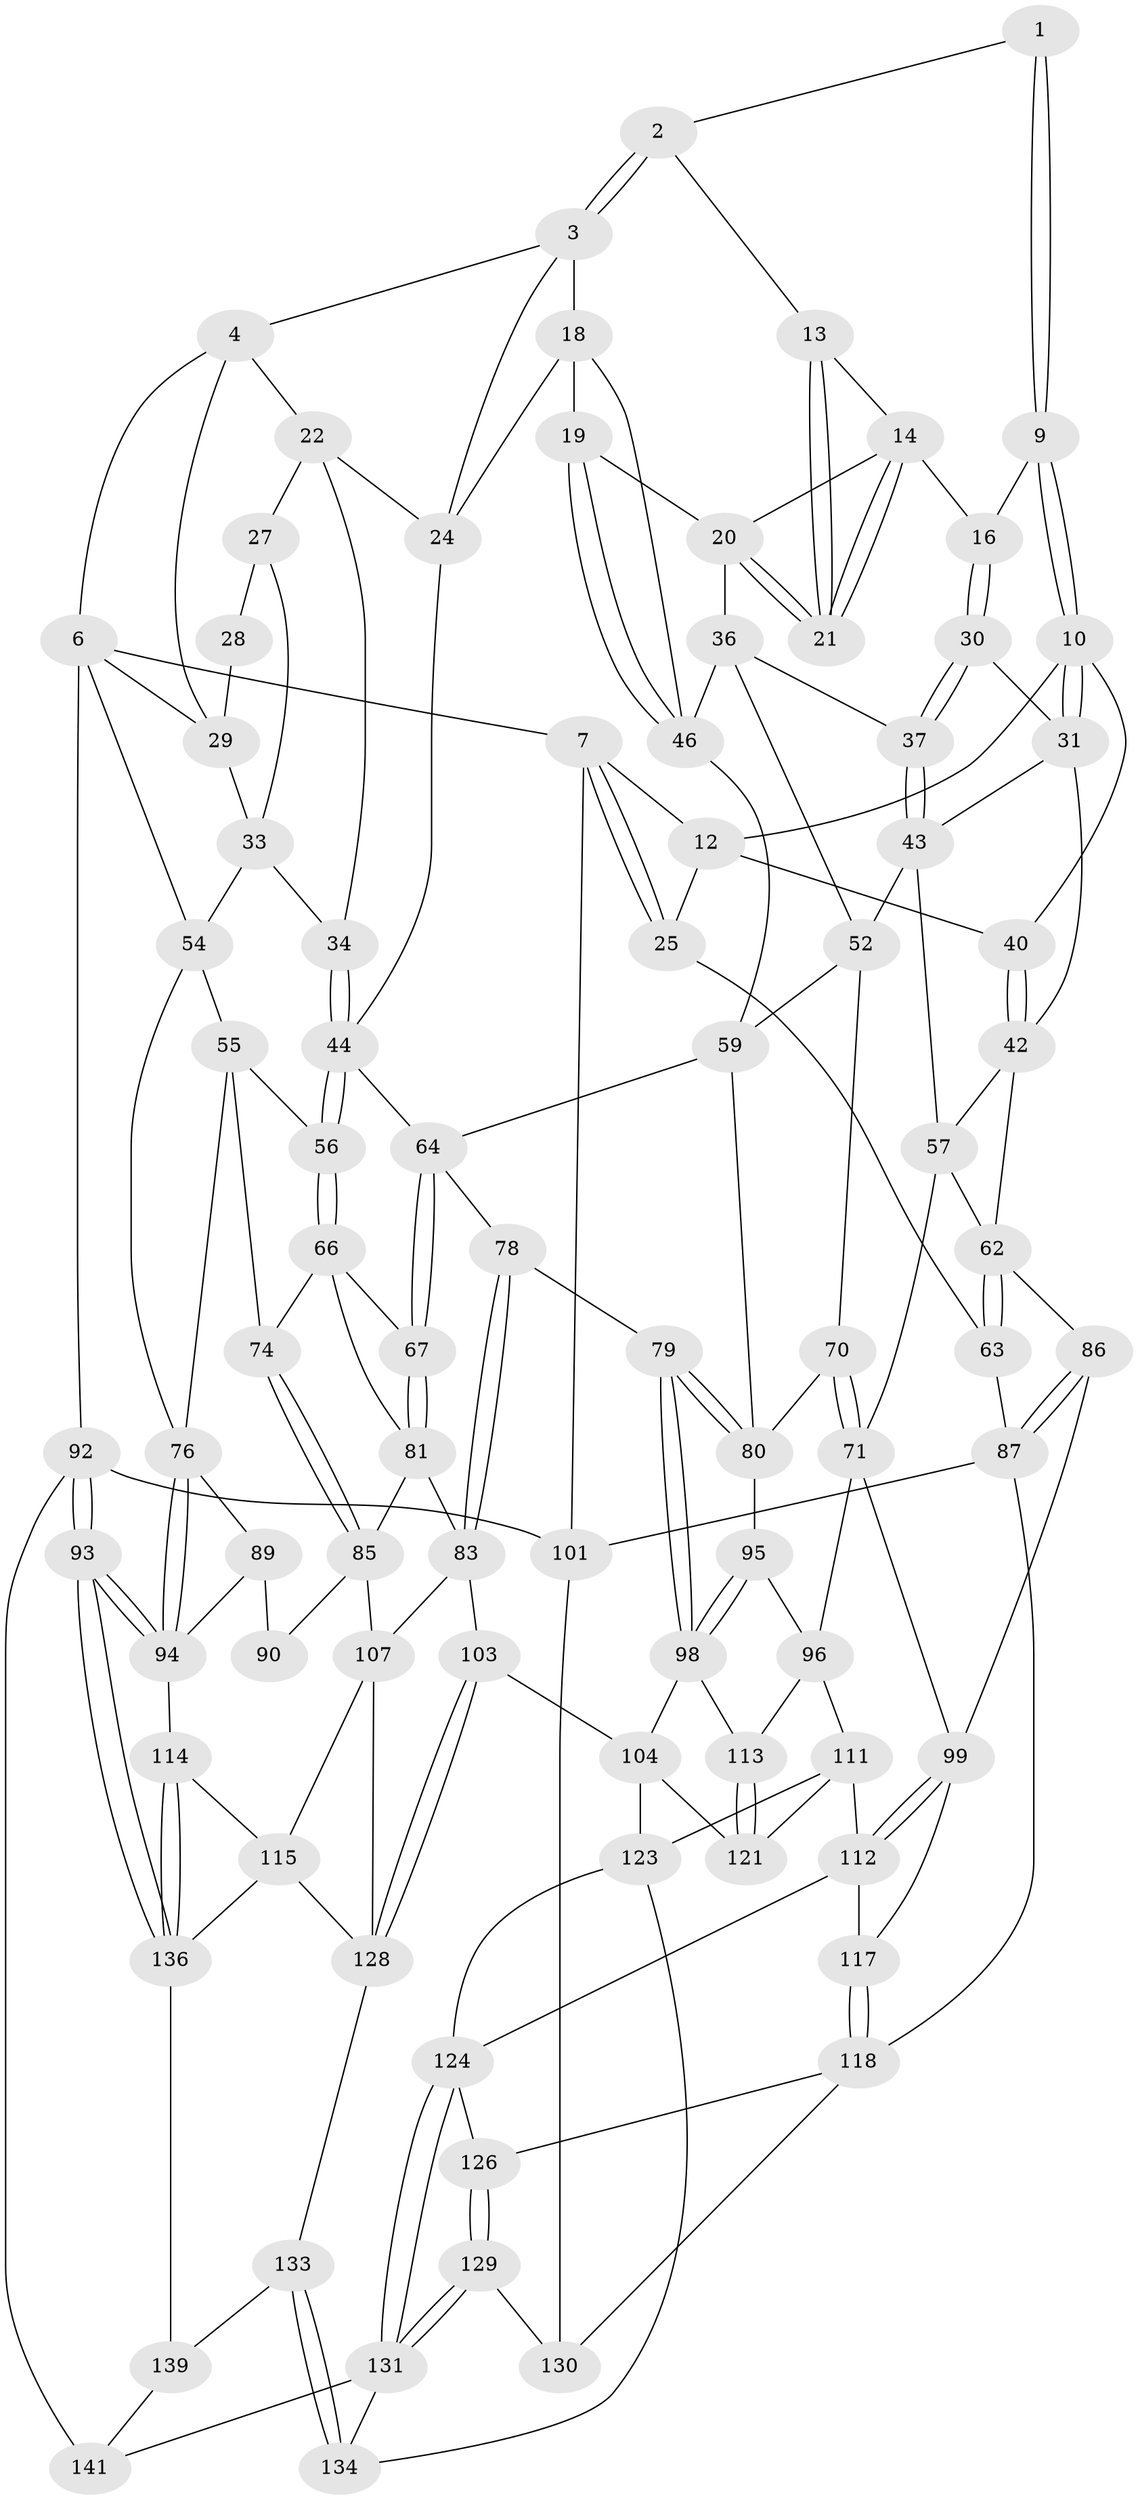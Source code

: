 // Generated by graph-tools (version 1.1) at 2025/24/03/03/25 07:24:38]
// undirected, 89 vertices, 197 edges
graph export_dot {
graph [start="1"]
  node [color=gray90,style=filled];
  1 [pos="+0.39542456455863295+0"];
  2 [pos="+0.47229371626052585+0"];
  3 [pos="+0.6185850754401752+0",super="+17"];
  4 [pos="+0.651865524408919+0",super="+5"];
  6 [pos="+1+0",super="+51"];
  7 [pos="+0+0",super="+8"];
  9 [pos="+0.3303555693845781+0.053224194638052"];
  10 [pos="+0.22996967374556646+0.09158586590226385",super="+11"];
  12 [pos="+0.14702323878545948+0",super="+26"];
  13 [pos="+0.4481616756747888+0"];
  14 [pos="+0.4033559310865209+0.09060977794152922",super="+15"];
  16 [pos="+0.33790676151783583+0.06958574623527992"];
  18 [pos="+0.5766978567569366+0.0667198103867613",super="+39"];
  19 [pos="+0.46045450327189125+0.1285589718321683"];
  20 [pos="+0.45562899070561513+0.12544861530374085",super="+35"];
  21 [pos="+0.45329377371416113+0.12165534837611056"];
  22 [pos="+0.7454711032075362+0.0077822348595190756",super="+23"];
  24 [pos="+0.6335040943103675+0.12940319022522326",super="+38"];
  25 [pos="+0+0.2116874846928287"];
  27 [pos="+0.7679775527518393+0.04299607593257259",super="+32"];
  28 [pos="+0.8774096522999117+0.107161885036674"];
  29 [pos="+0.8913862132024485+0.11292990298805358",super="+49"];
  30 [pos="+0.31289954988835894+0.12575831768680426"];
  31 [pos="+0.2753263634229196+0.13718869891350027",super="+41"];
  33 [pos="+0.7556458800674133+0.164656517550507",super="+50"];
  34 [pos="+0.73485109491256+0.17637023571167595"];
  36 [pos="+0.3652691673061756+0.1689597315942038",super="+47"];
  37 [pos="+0.34969421523233074+0.17255722136463994"];
  40 [pos="+0.16282512433032323+0.2144206469748558"];
  42 [pos="+0.16678897778887142+0.21988189443545691",super="+58"];
  43 [pos="+0.29599769149668226+0.21186350969759207",super="+53"];
  44 [pos="+0.6938712622155032+0.23958755151571312",super="+45"];
  46 [pos="+0.4771338311749135+0.21725411580924098",super="+48"];
  52 [pos="+0.37018263203745055+0.315333624208324",super="+61"];
  54 [pos="+0.9246824976195273+0.24347823913217223",super="+72"];
  55 [pos="+0.9221817754077944+0.24662518249781232",super="+73"];
  56 [pos="+0.8252786725685761+0.2945334051932292"];
  57 [pos="+0.22348499233430122+0.29906679256766705",super="+68"];
  59 [pos="+0.5300891651634163+0.3244040634893932",super="+60"];
  62 [pos="+0.08720428282644378+0.3886206727190868",super="+69"];
  63 [pos="+0+0.2563109711695089"];
  64 [pos="+0.660904758632675+0.34206743596781464",super="+65"];
  66 [pos="+0.8075575978608533+0.32667058769841073",super="+75"];
  67 [pos="+0.6840522298964484+0.36687472910829105"];
  70 [pos="+0.3698480432012652+0.3653863990002234"];
  71 [pos="+0.2517772504779197+0.42923680833255834",super="+97"];
  74 [pos="+0.8422432906347451+0.44472220992849704"];
  76 [pos="+1+0.46937958607488217",super="+77"];
  78 [pos="+0.5625479931625231+0.47964550467629885"];
  79 [pos="+0.549285788176494+0.4791170199091857"];
  80 [pos="+0.5136826575529836+0.46041838146845504",super="+84"];
  81 [pos="+0.7014231821180839+0.4287366803981407",super="+82"];
  83 [pos="+0.5961811610999+0.5036593472214419",super="+102"];
  85 [pos="+0.7708339948521917+0.5146946991285507",super="+91"];
  86 [pos="+0.06253236122860312+0.5352942695896113"];
  87 [pos="+0+0.6563764604237292",super="+88"];
  89 [pos="+0.9317657184184818+0.5202393467526419",super="+108"];
  90 [pos="+0.824200933870014+0.5470307872151987"];
  92 [pos="+1+1",super="+142"];
  93 [pos="+1+1"];
  94 [pos="+1+0.9685064741732805",super="+109"];
  95 [pos="+0.4095178720074895+0.5208755294476644"];
  96 [pos="+0.3631850830891072+0.5415995133488389",super="+110"];
  98 [pos="+0.4671260632519951+0.5670296559553175",super="+106"];
  99 [pos="+0.2220631314929967+0.5399382033818433",super="+100"];
  101 [pos="+0+0.9766715716206303",super="+140"];
  103 [pos="+0.5411290796839007+0.6702664657047149"];
  104 [pos="+0.525199783496658+0.6737598414620508",super="+105"];
  107 [pos="+0.7234655508646768+0.6333364697071069",super="+116"];
  111 [pos="+0.23946460155961521+0.5741010708648804",super="+122"];
  112 [pos="+0.23054125105228238+0.5672154236875101",super="+120"];
  113 [pos="+0.36048671055778336+0.5970440068020944"];
  114 [pos="+0.7884269988078532+0.6984596519964901"];
  115 [pos="+0.7809971950259206+0.6966775769864051",super="+135"];
  117 [pos="+0.11951595313275341+0.6437571410982793"];
  118 [pos="+0.10961422018672662+0.6878093275744103",super="+119"];
  121 [pos="+0.3406257482552851+0.6647740177090697"];
  123 [pos="+0.3348628187248215+0.6709846605578366",super="+127"];
  124 [pos="+0.2689536673109811+0.7309494575564172",super="+125"];
  126 [pos="+0.13040327399429266+0.6991600181472163"];
  128 [pos="+0.6235466568140988+0.7779365030228762",super="+132"];
  129 [pos="+0.16493890908543998+0.8101471325036024"];
  130 [pos="+0.0941048890300158+0.8345548648028793"];
  131 [pos="+0.26402166974435065+0.827809225280355",super="+138"];
  133 [pos="+0.48290277778761953+0.9850380608900653"];
  134 [pos="+0.4353878097475579+1"];
  136 [pos="+0.8296185290316841+0.8511066482354586",super="+137"];
  139 [pos="+0.7196987210142457+0.8950296289014722"];
  141 [pos="+0.40121016393668996+1",super="+143"];
  1 -- 2;
  1 -- 9;
  1 -- 9;
  2 -- 3;
  2 -- 3;
  2 -- 13;
  3 -- 4;
  3 -- 24;
  3 -- 18;
  4 -- 22;
  4 -- 29;
  4 -- 6;
  6 -- 7;
  6 -- 92;
  6 -- 54;
  6 -- 29;
  7 -- 25;
  7 -- 25;
  7 -- 101;
  7 -- 12;
  9 -- 10;
  9 -- 10;
  9 -- 16;
  10 -- 31;
  10 -- 31;
  10 -- 40;
  10 -- 12;
  12 -- 40;
  12 -- 25;
  13 -- 14;
  13 -- 21;
  13 -- 21;
  14 -- 21;
  14 -- 21;
  14 -- 16;
  14 -- 20;
  16 -- 30;
  16 -- 30;
  18 -- 19;
  18 -- 24;
  18 -- 46;
  19 -- 20;
  19 -- 46;
  19 -- 46;
  20 -- 21;
  20 -- 21;
  20 -- 36;
  22 -- 27;
  22 -- 24;
  22 -- 34;
  24 -- 44;
  25 -- 63;
  27 -- 28 [weight=2];
  27 -- 33;
  28 -- 29;
  29 -- 33;
  30 -- 31;
  30 -- 37;
  30 -- 37;
  31 -- 42;
  31 -- 43;
  33 -- 34;
  33 -- 54;
  34 -- 44;
  34 -- 44;
  36 -- 37;
  36 -- 46;
  36 -- 52;
  37 -- 43;
  37 -- 43;
  40 -- 42;
  40 -- 42;
  42 -- 57;
  42 -- 62;
  43 -- 57;
  43 -- 52;
  44 -- 56;
  44 -- 56;
  44 -- 64;
  46 -- 59;
  52 -- 59;
  52 -- 70;
  54 -- 55;
  54 -- 76;
  55 -- 56;
  55 -- 74;
  55 -- 76;
  56 -- 66;
  56 -- 66;
  57 -- 62;
  57 -- 71;
  59 -- 80;
  59 -- 64;
  62 -- 63;
  62 -- 63;
  62 -- 86;
  63 -- 87;
  64 -- 67;
  64 -- 67;
  64 -- 78;
  66 -- 67;
  66 -- 81;
  66 -- 74;
  67 -- 81;
  67 -- 81;
  70 -- 71;
  70 -- 71;
  70 -- 80;
  71 -- 96;
  71 -- 99;
  74 -- 85;
  74 -- 85;
  76 -- 94;
  76 -- 94;
  76 -- 89;
  78 -- 79;
  78 -- 83;
  78 -- 83;
  79 -- 80;
  79 -- 80;
  79 -- 98;
  79 -- 98;
  80 -- 95;
  81 -- 83;
  81 -- 85;
  83 -- 107;
  83 -- 103;
  85 -- 90;
  85 -- 107;
  86 -- 87;
  86 -- 87;
  86 -- 99;
  87 -- 101;
  87 -- 118;
  89 -- 90 [weight=2];
  89 -- 94;
  92 -- 93;
  92 -- 93;
  92 -- 101 [weight=2];
  92 -- 141 [weight=2];
  93 -- 94;
  93 -- 94;
  93 -- 136;
  93 -- 136;
  94 -- 114;
  95 -- 96;
  95 -- 98;
  95 -- 98;
  96 -- 113;
  96 -- 111;
  98 -- 104;
  98 -- 113;
  99 -- 112;
  99 -- 112;
  99 -- 117;
  101 -- 130;
  103 -- 104;
  103 -- 128;
  103 -- 128;
  104 -- 121;
  104 -- 123;
  107 -- 115;
  107 -- 128;
  111 -- 112;
  111 -- 121;
  111 -- 123;
  112 -- 124;
  112 -- 117;
  113 -- 121;
  113 -- 121;
  114 -- 115;
  114 -- 136;
  114 -- 136;
  115 -- 136;
  115 -- 128;
  117 -- 118;
  117 -- 118;
  118 -- 126;
  118 -- 130;
  123 -- 124;
  123 -- 134;
  124 -- 131;
  124 -- 131;
  124 -- 126;
  126 -- 129;
  126 -- 129;
  128 -- 133;
  129 -- 130;
  129 -- 131;
  129 -- 131;
  131 -- 141;
  131 -- 134;
  133 -- 134;
  133 -- 134;
  133 -- 139;
  136 -- 139;
  139 -- 141;
}

